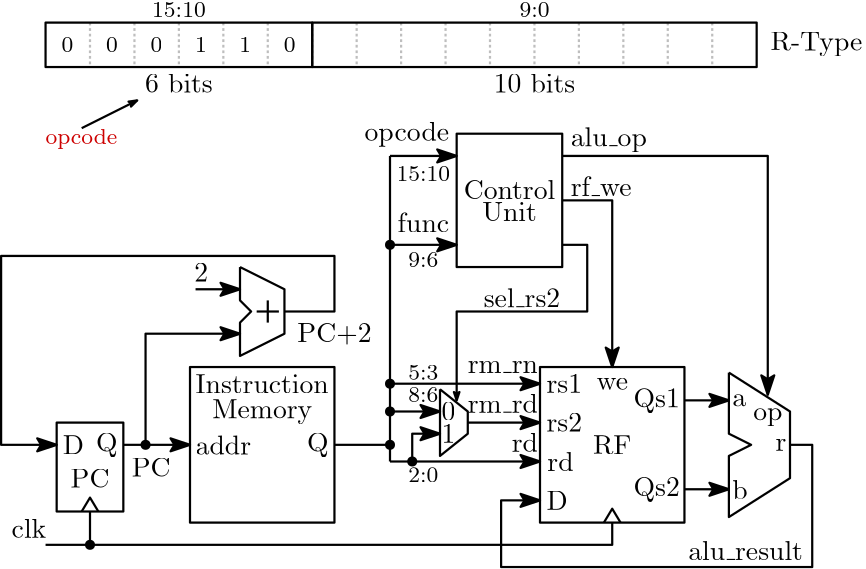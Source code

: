 <?xml version="1.0"?>
<!DOCTYPE ipe SYSTEM "ipe.dtd">
<ipe version="70218" creator="Ipe 7.2.23">
<info created="D:20190917234003" modified="D:20210408235337"/>
<ipestyle name="basic">
<symbol name="arrow/arc(spx)">
<path stroke="sym-stroke" fill="sym-stroke" pen="sym-pen">
0 0 m
-1 0.333 l
-1 -0.333 l
h
</path>
</symbol>
<symbol name="arrow/farc(spx)">
<path stroke="sym-stroke" fill="white" pen="sym-pen">
0 0 m
-1 0.333 l
-1 -0.333 l
h
</path>
</symbol>
<symbol name="arrow/ptarc(spx)">
<path stroke="sym-stroke" fill="sym-stroke" pen="sym-pen">
0 0 m
-1 0.333 l
-0.8 0 l
-1 -0.333 l
h
</path>
</symbol>
<symbol name="arrow/fptarc(spx)">
<path stroke="sym-stroke" fill="white" pen="sym-pen">
0 0 m
-1 0.333 l
-0.8 0 l
-1 -0.333 l
h
</path>
</symbol>
<symbol name="mark/circle(sx)" transformations="translations">
<path fill="sym-stroke">
0.6 0 0 0.6 0 0 e
0.4 0 0 0.4 0 0 e
</path>
</symbol>
<symbol name="mark/disk(sx)" transformations="translations">
<path fill="sym-stroke">
0.6 0 0 0.6 0 0 e
</path>
</symbol>
<symbol name="mark/fdisk(sfx)" transformations="translations">
<group>
<path fill="sym-fill">
0.5 0 0 0.5 0 0 e
</path>
<path fill="sym-stroke" fillrule="eofill">
0.6 0 0 0.6 0 0 e
0.4 0 0 0.4 0 0 e
</path>
</group>
</symbol>
<symbol name="mark/box(sx)" transformations="translations">
<path fill="sym-stroke" fillrule="eofill">
-0.6 -0.6 m
0.6 -0.6 l
0.6 0.6 l
-0.6 0.6 l
h
-0.4 -0.4 m
0.4 -0.4 l
0.4 0.4 l
-0.4 0.4 l
h
</path>
</symbol>
<symbol name="mark/square(sx)" transformations="translations">
<path fill="sym-stroke">
-0.6 -0.6 m
0.6 -0.6 l
0.6 0.6 l
-0.6 0.6 l
h
</path>
</symbol>
<symbol name="mark/fsquare(sfx)" transformations="translations">
<group>
<path fill="sym-fill">
-0.5 -0.5 m
0.5 -0.5 l
0.5 0.5 l
-0.5 0.5 l
h
</path>
<path fill="sym-stroke" fillrule="eofill">
-0.6 -0.6 m
0.6 -0.6 l
0.6 0.6 l
-0.6 0.6 l
h
-0.4 -0.4 m
0.4 -0.4 l
0.4 0.4 l
-0.4 0.4 l
h
</path>
</group>
</symbol>
<symbol name="mark/cross(sx)" transformations="translations">
<group>
<path fill="sym-stroke">
-0.43 -0.57 m
0.57 0.43 l
0.43 0.57 l
-0.57 -0.43 l
h
</path>
<path fill="sym-stroke">
-0.43 0.57 m
0.57 -0.43 l
0.43 -0.57 l
-0.57 0.43 l
h
</path>
</group>
</symbol>
<symbol name="arrow/fnormal(spx)">
<path stroke="sym-stroke" fill="white" pen="sym-pen">
0 0 m
-1 0.333 l
-1 -0.333 l
h
</path>
</symbol>
<symbol name="arrow/pointed(spx)">
<path stroke="sym-stroke" fill="sym-stroke" pen="sym-pen">
0 0 m
-1 0.333 l
-0.8 0 l
-1 -0.333 l
h
</path>
</symbol>
<symbol name="arrow/fpointed(spx)">
<path stroke="sym-stroke" fill="white" pen="sym-pen">
0 0 m
-1 0.333 l
-0.8 0 l
-1 -0.333 l
h
</path>
</symbol>
<symbol name="arrow/linear(spx)">
<path stroke="sym-stroke" pen="sym-pen">
-1 0.333 m
0 0 l
-1 -0.333 l
</path>
</symbol>
<symbol name="arrow/fdouble(spx)">
<path stroke="sym-stroke" fill="white" pen="sym-pen">
0 0 m
-1 0.333 l
-1 -0.333 l
h
-1 0 m
-2 0.333 l
-2 -0.333 l
h
</path>
</symbol>
<symbol name="arrow/double(spx)">
<path stroke="sym-stroke" fill="sym-stroke" pen="sym-pen">
0 0 m
-1 0.333 l
-1 -0.333 l
h
-1 0 m
-2 0.333 l
-2 -0.333 l
h
</path>
</symbol>
<anglesize name="22.5 deg" value="22.5"/>
<anglesize name="30 deg" value="30"/>
<anglesize name="45 deg" value="45"/>
<anglesize name="60 deg" value="60"/>
<anglesize name="90 deg" value="90"/>
<arrowsize name="large" value="10"/>
<arrowsize name="small" value="5"/>
<arrowsize name="tiny" value="3"/>
<color name="blue1" value="0 0 1"/>
<color name="blue2" value="0 0 0.933"/>
<color name="blue3" value="0 0 0.804"/>
<color name="blue4" value="0 0 0.545"/>
<color name="brown" value="0.647 0.165 0.165"/>
<color name="darkblue" value="0 0 0.545"/>
<color name="darkcyan" value="0 0.545 0.545"/>
<color name="darkgray" value="0.663"/>
<color name="darkgreen" value="0 0.392 0"/>
<color name="darkmagenta" value="0.545 0 0.545"/>
<color name="darkorange" value="1 0.549 0"/>
<color name="darkred" value="0.545 0 0"/>
<color name="gold" value="1 0.843 0"/>
<color name="gray" value="0.745"/>
<color name="green" value="0 1 0"/>
<color name="green1" value="0 1 0"/>
<color name="green2" value="0 0.933 0"/>
<color name="green3" value="0 0.804 0"/>
<color name="green4" value="0 0.545 0"/>
<color name="lightblue" value="0.678 0.847 0.902"/>
<color name="lightcyan" value="0.878 1 1"/>
<color name="lightgray" value="0.827"/>
<color name="lightgreen" value="0.565 0.933 0.565"/>
<color name="lightyellow" value="1 1 0.878"/>
<color name="navy" value="0 0 0.502"/>
<color name="orange" value="1 0.647 0"/>
<color name="pink" value="1 0.753 0.796"/>
<color name="purple" value="0.627 0.125 0.941"/>
<color name="red1" value="1 0 0"/>
<color name="red2" value="0.933 0 0"/>
<color name="red3" value="0.804 0 0"/>
<color name="red4" value="0.545 0 0"/>
<color name="seagreen" value="0.18 0.545 0.341"/>
<color name="turquoise" value="0.251 0.878 0.816"/>
<color name="violet" value="0.933 0.51 0.933"/>
<color name="yellow" value="1 1 0"/>
<dashstyle name="dash dot dotted" value="[4 2 1 2 1 2] 0"/>
<dashstyle name="dash dotted" value="[4 2 1 2] 0"/>
<dashstyle name="dashed1" value="[1] 0"/>
<dashstyle name="dashed2" value="[2] 0"/>
<dashstyle name="dashed3" value="[4] 0"/>
<dashstyle name="dotted1" value="[1 1] 0"/>
<dashstyle name="dotted2" value="[1 2] 0"/>
<dashstyle name="dotted3" value="[1 3] 0"/>
<gridsize name="1 pts" value="1"/>
<gridsize name="10 pts (~3.5 mm)" value="10"/>
<gridsize name="14 pts (~5 mm)" value="14"/>
<gridsize name="16 pts (~6 mm)" value="16"/>
<gridsize name="2 pts" value="2"/>
<gridsize name="20 pts (~7 mm)" value="20"/>
<gridsize name="28 pts (~10 mm)" value="28"/>
<gridsize name="32 pts (~12 mm)" value="32"/>
<gridsize name="4 pts" value="4"/>
<gridsize name="56 pts (~20 mm)" value="56"/>
<gridsize name="8 pts (~3 mm)" value="8"/>
<opacity name="10%" value="0.1"/>
<opacity name="30%" value="0.3"/>
<opacity name="50%" value="0.5"/>
<opacity name="75%" value="0.75"/>
<pen name="fat" value="1.2"/>
<pen name="heavier" value="0.8"/>
<pen name="ultrafat" value="2"/>
<symbolsize name="large" value="5"/>
<symbolsize name="small" value="2"/>
<symbolsize name="tiny" value="1.1"/>
<textsize name="Huge" value="\Huge"/>
<textsize name="LARGE" value="\LARGE"/>
<textsize name="Large" value="\Large"/>
<textsize name="footnote" value="\footnotesize"/>
<textsize name="huge" value="\huge"/>
<textsize name="large" value="\large"/>
<textsize name="small" value="\small"/>
<textsize name="tiny" value="\tiny"/>
<textstyle name="center" begin="\begin{center}" end="\end{center}"/>
<textstyle name="item" begin="\begin{itemize}\item{}" end="\end{itemize}"/>
<textstyle name="itemize" begin="\begin{itemize}" end="\end{itemize}"/>
<layout paper="320 224" origin="0 0" frame="320 224"/>
<tiling name="falling" angle="-60" step="4" width="1"/>
<tiling name="rising" angle="30" step="4" width="1"/>
</ipestyle>
<page>
<layer name="alpha"/>
<view layers="alpha" active="alpha"/>
<text layer="alpha" matrix="1 0 0 1 28 -66" transformations="translations" pos="56 126" stroke="black" type="label" width="19.953" height="6.918" depth="0" halign="center" valign="center">addr</text>
<text matrix="1 0 0 1 38 -68" transformations="translations" pos="80 128" stroke="black" type="label" width="7.749" height="6.815" depth="1.93" halign="center" valign="center">Q</text>
<path matrix="1 0 0 1 -110 -480" stroke="black" pen="heavier">
182 568 m
182 512 l
234 512 l
234 568 l
h
</path>
<path matrix="1 0 0 1 0 -60" stroke="black" pen="heavier">
24 128 m
24 96 l
48 96 l
48 128 l
h
</path>
<path matrix="1 0 0 1 0 12" stroke="black" pen="heavier">
33 24 m
36 29 l
39 24 l
</path>
<text matrix="1 0 0 1 14 -60" transformations="translations" pos="16 120" stroke="black" type="label" width="7.61" height="6.808" depth="0" halign="center" valign="center">D</text>
<text matrix="1 0 0 1 20 -72" transformations="translations" pos="16 120" stroke="black" type="label" width="13.975" height="6.808" depth="0" halign="center" valign="center">PC</text>
<text matrix="1 0 0 1 26 -60" transformations="translations" pos="16 120" stroke="black" type="label" width="7.749" height="6.815" depth="1.93" halign="center" valign="center">Q</text>
<text matrix="1 0 0 1 42 -44" transformations="translations" pos="56 126" stroke="black" type="label" width="47.959" height="6.808" depth="0" halign="center" valign="center">Instruction</text>
<text matrix="1 0 0 1 42 -54" transformations="translations" pos="56 126" stroke="black" type="label" width="36.004" height="6.815" depth="1.93" halign="center" valign="center">Memory</text>
<path matrix="1 0 0 1 0 12" stroke="black" pen="heavier">
124 48 m
144 48 l
</path>
<path matrix="1 0 0 1 0 -60" stroke="black" pen="heavier" arrow="pointed/normal">
48 120 m
72 120 l
</path>
<path matrix="1 0 0 1 0 -52" stroke="black" pen="heavier" arrow="pointed/normal">
56 112 m
56 152 l
90 152 l
</path>
<use matrix="1 0 0 1 0 -52" name="mark/disk(sx)" pos="56 112" size="normal" stroke="black"/>
<text matrix="1 0 0 1 108 -20" transformations="translations" pos="16 120" stroke="black" type="label" width="26.705" height="6.808" depth="0.83" halign="center" valign="center">PC+2</text>
<path matrix="0 1 -1 0 250 18" stroke="black" pen="heavier" arrow="pointed/normal">
98 176 m
98 160 l
</path>
<text matrix="1 0 0 1 60 2" transformations="translations" pos="16 120" stroke="black" type="label" width="4.981" height="6.42" depth="0" halign="center" valign="center">2</text>
<text matrix="1 0 0 1 42 -68" transformations="translations" pos="16 120" stroke="black" type="label" width="13.975" height="6.808" depth="0" halign="center" valign="center">PC</text>
<path stroke="black" pen="heavier" arrow="pointed/normal">
106 108 m
124 108 l
124 128 l
4 128 l
4 60 l
24 60 l
</path>
<text matrix="1 0 0 1 -2 -90" transformations="translations" pos="16 120" stroke="black" type="label" width="12.453" height="6.918" depth="0" halign="center" valign="center">clk</text>
<path stroke="black" pen="heavier">
36 24 m
36 36 l
</path>
<group matrix="1 0 0 1 0 12">
<path stroke="black" pen="heavier">
90 112 m
90 100 l
94 96 l
90 92 l
90 80 l
106 88 l
106 104 l
90 112 l
</path>
<path matrix="1 0 0 1 28 -28" stroke="black" pen="heavier">
72 128 m
72 120 l
</path>
<path matrix="1 0 0 1 26 -28" stroke="black" pen="heavier">
70 124 m
78 124 l
</path>
</group>
<use matrix="1 0 0 1 0 8" name="mark/disk(sx)" pos="36 16" size="normal" stroke="black"/>
<path stroke="black" pen="heavier">
20 24 m
224 24 l
224 32 l
</path>
<text matrix="1 0 0 1 47 37.93" transformations="translations" pos="234 164" stroke="black" type="label" width="33.07" height="6.815" depth="1.93" valign="baseline">R-Type</text>
<text matrix="1 0 0 1 -1.6445 59" transformations="translations" pos="60 155" stroke="black" type="label" width="19.289" height="5.136" depth="0" valign="baseline" size="footnote">15:10</text>
<text matrix="1 0 0 1 -173.411 93" transformations="translations" pos="364 121" stroke="black" type="label" width="10.821" height="5.136" depth="0" valign="baseline" size="footnote">9:0</text>
<path matrix="1 0 0 1 20 188" stroke="gray" dash="dashed1" pen="heavier">
16 24 m
16 8 l
</path>
<path matrix="1 0 0 1 36 188" stroke="gray" dash="dashed1" pen="heavier">
16 24 m
16 8 l
</path>
<path matrix="1 0 0 1 52 188" stroke="gray" dash="dashed1" pen="heavier">
16 24 m
16 8 l
</path>
<path matrix="1 0 0 1 68 188" stroke="gray" dash="dashed1" pen="heavier">
16 24 m
16 8 l
</path>
<path matrix="1 0 0 1 84 188" stroke="gray" dash="dashed1" pen="heavier">
16 24 m
16 8 l
</path>
<path matrix="1 0 0 1 100 188" stroke="gray" dash="dashed1" pen="heavier">
16 24 m
16 8 l
</path>
<path matrix="1 0 0 1 116 188" stroke="gray" dash="dashed1" pen="heavier">
16 24 m
16 8 l
</path>
<path matrix="1 0 0 1 132 188" stroke="gray" dash="dashed1" pen="heavier">
16 24 m
16 8 l
</path>
<path matrix="1 0 0 1 148 188" stroke="gray" dash="dashed1" pen="heavier">
16 24 m
16 8 l
</path>
<path matrix="1 0 0 1 164 188" stroke="gray" dash="dashed1" pen="heavier">
16 24 m
16 8 l
</path>
<path matrix="1 0 0 1 180 188" stroke="gray" dash="dashed1" pen="heavier">
16 24 m
16 8 l
</path>
<path matrix="1 0 0 1 196 188" stroke="gray" dash="dashed1" pen="heavier">
16 24 m
16 8 l
</path>
<path matrix="1 0 0 1 228 188" stroke="gray" dash="dashed1" pen="heavier">
16 24 m
16 8 l
</path>
<path matrix="1 0 0 1 244 188" stroke="gray" dash="dashed1" pen="heavier">
16 24 m
16 8 l
</path>
<path stroke="black" pen="heavier">
20 212 m
20 196 l
116 196 l
116 212 l
h
</path>
<text matrix="1 0 0 1 -55.2045 79.817" transformations="translations" pos="111 107" stroke="black" type="label" width="24.409" height="6.918" depth="0" valign="baseline">6 bits</text>
<text matrix="1 0 0 1 70.305 79.817" transformations="translations" pos="111 107" stroke="black" type="label" width="29.39" height="6.918" depth="0" valign="baseline">10 bits</text>
<text matrix="1 0 0 1 -58.117 60" transformations="translations" pos="86 144" stroke="black" type="label" width="4.234" height="5.136" depth="0" halign="center" valign="center" size="footnote">0</text>
<text matrix="1 0 0 1 -42.117 60" transformations="translations" pos="86 144" stroke="black" type="label" width="4.234" height="5.136" depth="0" halign="center" valign="center" size="footnote">0</text>
<text matrix="1 0 0 1 -26.117 60" transformations="translations" pos="86 144" stroke="black" type="label" width="4.234" height="5.136" depth="0" halign="center" valign="center" size="footnote">0</text>
<text matrix="1 0 0 1 21.883 60" transformations="translations" pos="86 144" stroke="black" type="label" width="4.234" height="5.136" depth="0" halign="center" valign="center" size="footnote">0</text>
<text matrix="1 0 0 1 -10.117 60" transformations="translations" pos="86 144" stroke="black" type="label" width="4.234" height="5.136" depth="0" halign="center" valign="center" size="footnote">1</text>
<text matrix="1 0 0 1 5.883 60" transformations="translations" pos="86 144" stroke="black" type="label" width="4.234" height="5.136" depth="0" halign="center" valign="center" size="footnote">1</text>
<text matrix="1 0 0 1 -53.117 26.276" transformations="translations" pos="86 144" stroke="red3" type="label" width="25.876" height="5.535" depth="1.55" halign="center" valign="center" size="footnote">opcode</text>
<path matrix="1 0 0 1 0 -10" stroke="black" pen="heavier" arrow="pointed/tiny">
33 184 m
53 194 l
</path>
<path matrix="1 0 0 1 -16 28" stroke="black" pen="heavier">
184 144 m
184 96 l
222 96 l
222 144 l
h
</path>
<text matrix="1 0 0 1 94.0505 46" transformations="translations" pos="56 126" stroke="black" type="label" width="30.441" height="6.926" depth="1.93" halign="center" valign="center">opcode</text>
<text matrix="1 0 0 1 100 14" transformations="translations" pos="56 126" stroke="black" type="label" width="18.542" height="6.918" depth="0" halign="center" valign="center">func</text>
<text matrix="1 0 0 1 128.616 -51" transformations="translations" pos="56 126" stroke="black" type="label" width="25.228" height="6.918" depth="0" halign="center" valign="center">rm\_rd</text>
<text matrix="1 0 0 1 128.616 -38" transformations="translations" pos="56 126" stroke="black" type="label" width="25.228" height="4.289" depth="0" halign="center" valign="center">rm\_rn</text>
<text matrix="1 0 0 1 136.511 -65" transformations="translations" pos="56 126" stroke="black" type="label" width="9.437" height="6.918" depth="0" halign="center" valign="center">rd</text>
<path stroke="black" pen="heavier" arrow="pointed/normal">
172 68 m
198 68 l
</path>
<path matrix="1 0 0 1 0 26" stroke="black" pen="heavier" arrow="pointed/normal">
144 56 m
198 56 l
</path>
<path matrix="1 0 0 1 0 12" stroke="black" pen="heavier" arrow="pointed/normal">
144 42 m
198 42 l
</path>
<path stroke="black" pen="heavier">
144 54 m
144 164 l
</path>
<path matrix="1 0 0 1 16 -480" stroke="black" pen="heavier">
182 568 m
182 512 l
234 512 l
234 568 l
h
</path>
<text matrix="1 0 0 1 168 -66" transformations="translations" pos="56 126" stroke="black" type="label" width="13.837" height="6.808" depth="0" halign="center" valign="center">RF</text>
<text matrix="1 0 0 1 150.742 -44" transformations="translations" pos="56 126" stroke="black" type="label" width="12.813" height="6.42" depth="0" halign="center" valign="center">rs1</text>
<text matrix="1 0 0 1 150.742 -58" transformations="translations" pos="56 126" stroke="black" type="label" width="12.813" height="6.42" depth="0" halign="center" valign="center">rs2</text>
<text matrix="1 0 0 1 184 -50" transformations="translations" pos="56 126" stroke="black" type="label" width="16.66" height="6.815" depth="1.93" halign="center" valign="center">Qs1</text>
<text matrix="1 0 0 1 184 -82" transformations="translations" pos="56 126" stroke="black" type="label" width="16.66" height="6.815" depth="1.93" halign="center" valign="center">Qs2</text>
<text matrix="1 0 0 1 148.132 -86" transformations="translations" pos="56 126" stroke="black" type="label" width="7.61" height="6.808" depth="0" halign="center" valign="center">D</text>
<text matrix="1 0 0 1 149.358 -72" transformations="translations" pos="56 126" stroke="black" type="label" width="9.437" height="6.918" depth="0" halign="center" valign="center">rd</text>
<path matrix="1 0 0 1 20 12" stroke="black" pen="heavier">
201 20 m
204 25 l
207 20 l
</path>
<path matrix="1 0 0 1 0 4" stroke="black" pen="heavier" arrow="pointed/normal">
144 128 m
168 128 l
</path>
<path matrix="1 0 0 1 0 20" stroke="black" pen="heavier" arrow="pointed/normal">
144 144 m
168 144 l
</path>
<text matrix="1 0 0 1 168 -44" transformations="translations" pos="56 126" stroke="black" type="label" width="11.346" height="4.289" depth="0" halign="center" valign="center">we</text>
<path matrix="1 0 0 1 20 12" stroke="black" pen="heavier">
246 74 m
246 52 l
254 48 l
246 44 l
246 22 l
268 36 l
268 60 l
246 74 l
</path>
<text matrix="1 0 0 1 224 -56" transformations="translations" pos="56 126" stroke="black" type="label" width="10.516" height="4.297" depth="1.93" halign="center" valign="center">op</text>
<text matrix="1 0 0 1 213.723 -50" transformations="translations" pos="56 126" stroke="black" type="label" width="4.981" height="4.289" depth="0" halign="center" valign="center">a</text>
<text matrix="1 0 0 1 214 -82" transformations="translations" pos="56 126" stroke="black" type="label" width="5.535" height="6.918" depth="0" halign="center" valign="center">b</text>
<text matrix="1 0 0 1 228.723 -66" transformations="translations" pos="56 126" stroke="black" type="label" width="3.902" height="4.289" depth="0" halign="center" valign="center">r</text>
<path matrix="1 0 0 1 20 12" stroke="black" pen="heavier" arrow="pointed/normal">
230 64 m
246 64 l
</path>
<path matrix="1 0 0 1 20 12" stroke="black" pen="heavier" arrow="pointed/normal">
230 32 m
246 32 l
</path>
<text matrix="1 0 0 1 166.754 44" transformations="translations" pos="56 126" stroke="black" type="label" width="27.386" height="6.926" depth="1.93" halign="center" valign="center">alu\_op</text>
<text matrix="1 0 0 1 164 27" transformations="translations" pos="56 126" stroke="black" type="label" width="21.879" height="6.918" depth="0" halign="center" valign="center">rf\_we</text>
<group matrix="1 0 0 1 -16 33.9725">
<text matrix="1 0 0 1 147 -8" transformations="translations" pos="56 126" stroke="black" type="label" width="32.96" height="6.918" depth="0" halign="center" valign="center">Control</text>
<text matrix="1 0 0 1 147 -16" transformations="translations" pos="56 126" stroke="black" type="label" width="19.649" height="6.808" depth="0" halign="center" valign="center">Unit</text>
</group>
<path stroke="black" pen="heavier" arrow="pointed/normal">
206 164 m
280 164 l
280 78 l
</path>
<path stroke="black" pen="heavier" arrow="pointed/normal">
206 148 m
224 148 l
224 88 l
</path>
<use matrix="1 0 0 1 0 4" name="mark/disk(sx)" pos="144 128" size="normal" stroke="black"/>
<use matrix="1 0 0 1 0 26" name="mark/disk(sx)" pos="144 56" size="normal" stroke="black"/>
<use matrix="1 0 0 1 0 12" name="mark/disk(sx)" pos="144 48" size="normal" stroke="black"/>
<path stroke="black" pen="heavier" arrow="pointed/normal">
288 60 m
296 60 l
296 16 l
184 16 l
184 40 l
198 40 l
</path>
<text matrix="1 0 0 1 216 -104" transformations="translations" pos="56 126" stroke="black" type="label" width="41.306" height="6.918" depth="0" halign="center" valign="center">alu\_result</text>
<text matrix="1 0 0 1 -171.411 -42.568" transformations="translations" pos="322 126" stroke="black" type="label" width="10.821" height="5.136" depth="0" valign="baseline" size="footnote">5:3</text>
<text matrix="1 0 0 1 -15.4105 -96.459" transformations="translations" pos="166 143" stroke="black" type="label" width="10.821" height="5.136" depth="0" valign="baseline" size="footnote">2:0</text>
<text matrix="1 0 0 1 86.3555 0" transformations="translations" pos="60 155" stroke="black" type="label" width="19.289" height="5.136" depth="0" valign="baseline" size="footnote">15:10</text>
<text matrix="1 0 0 1 64.5895 -20" transformations="translations" pos="86 144" stroke="black" type="label" width="10.821" height="5.136" depth="0" valign="baseline" size="footnote">9:6</text>
<path stroke="black" pen="heavier" arrow="pointed/normal">
144 72 m
162 72 l
</path>
<path stroke="black" pen="heavier" arrow="pointed/normal">
152 54 m
152 60 l
152 64 l
162 64 l
</path>
<use matrix="1 0 0 1 0 24" name="mark/disk(sx)" pos="144 48" size="normal" stroke="black"/>
<text matrix="1 0 0 1 -171.411 -50.568" transformations="translations" pos="322 126" stroke="black" type="label" width="10.821" height="5.136" depth="0" valign="baseline" size="footnote">8:6</text>
<path stroke="black" pen="heavier">
162 80 m
162 56 l
172 64 l
172 72 l
162 80 l
</path>
<text matrix="1 0 0 1 81 -56" transformations="translations" pos="84 120" stroke="black" type="label" width="4.981" height="6.42" depth="0" halign="center" valign="center">1</text>
<text matrix="1 0 0 1 81 -48" transformations="translations" pos="84 120" stroke="black" type="label" width="4.981" height="6.42" depth="0" halign="center" valign="center">0</text>
<path stroke="black" pen="heavier" arrow="pointed/tiny">
206 132 m
215 132 l
215 108 l
168 108 l
168 76 l
</path>
<text matrix="1 0 0 1 135.5 -13" transformations="translations" pos="56 126" stroke="black" type="label" width="27.525" height="6.918" depth="0" halign="center" valign="center">sel\_rs2</text>
<path matrix="1 0 0 1 212 188" stroke="gray" dash="dashed1" pen="heavier">
16 24 m
16 8 l
</path>
<path stroke="black" pen="heavier">
116 212 m
116 196 l
276 196 l
276 212 l
h
</path>
<use matrix="1 0 0 1 8 6" name="mark/disk(sx)" pos="144 48" size="normal" stroke="black"/>
</page>
</ipe>
